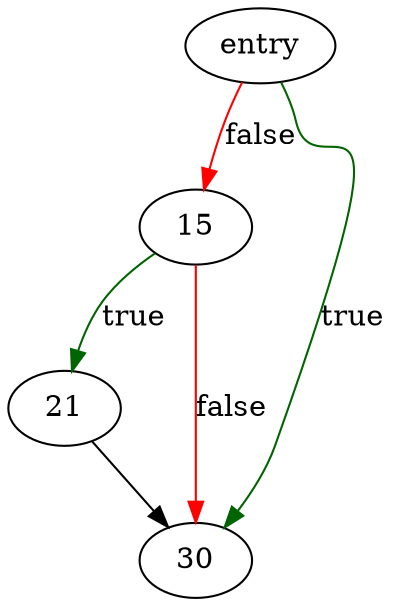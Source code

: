 digraph "dupedExprNodeSize" {
	// Node definitions.
	2 [label=entry];
	15;
	21;
	30;

	// Edge definitions.
	2 -> 15 [
		color=red
		label=false
	];
	2 -> 30 [
		color=darkgreen
		label=true
	];
	15 -> 21 [
		color=darkgreen
		label=true
	];
	15 -> 30 [
		color=red
		label=false
	];
	21 -> 30;
}